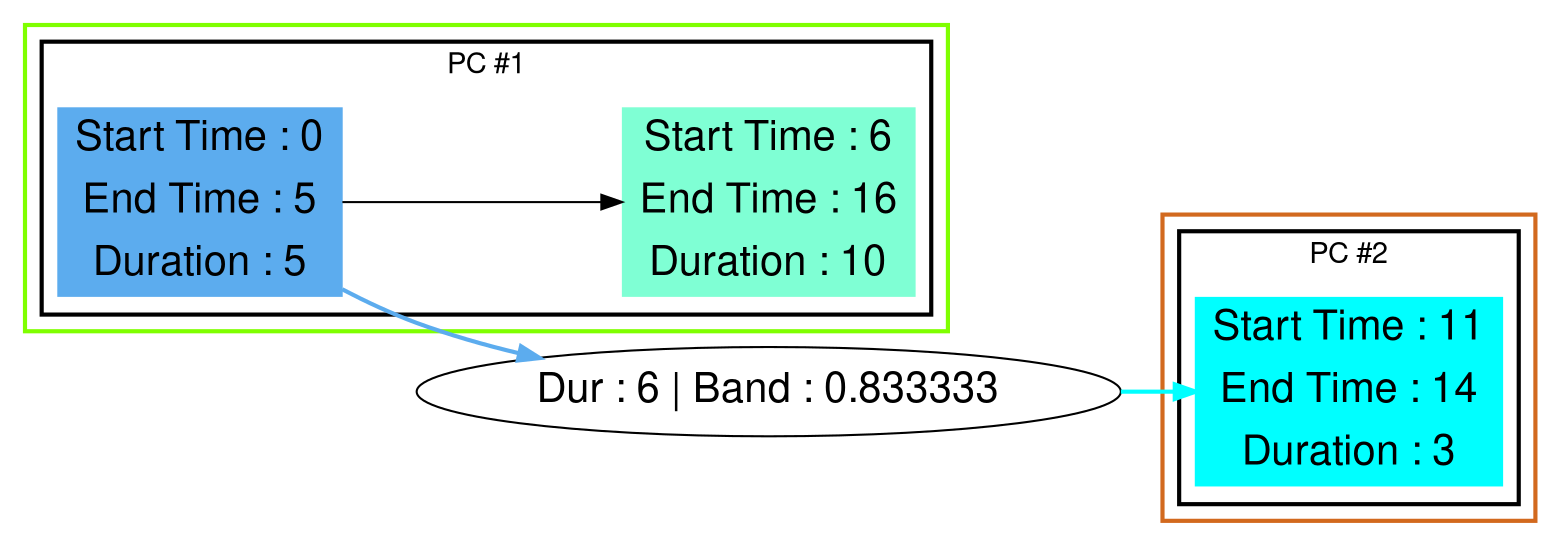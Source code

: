 digraph G {

fontname="Helvetica,Arial,sans-serif"
node [fontname="Helvetica,Arial,sans-serif"]
edge [fontname="Helvetica,Arial,sans-serif"]
graph [rankdir = "LR"];
node [fontsize = "20" shape = "ellipse"];

    subgraph cluster_Mod_0{
        color =chartreuse
        style = bold
        subgraph cluster_0{
           node [style=filled]
           color = black


            "node0" [
               label = "Start Time : 0 | End Time : 5 | Duration : 5"
               shape = "record"
               color = steelblue2
            ]

            "node2" [
               label = "Start Time : 6 | End Time : 16 | Duration : 10"
               shape = "record"
               color = aquamarine
            ]

            node0 -> node2

            label = "PC #1"

        }
    }
    subgraph cluster_Mod_1{
        color =chocolate
        style = bold
        subgraph cluster_1{
           node [style=filled]
           color = black


            "node1" [
               label = "Start Time : 11 | End Time : 14 | Duration : 3"
               shape = "record"
               color = aqua
            ]

            node1

            label = "PC #2"

        }
    }


    "message0" [
       label = "Dur : 6 | Band : 0.833333"
       shape = "ellipse"   ]

    node0 -> message0 [color =steelblue2 style = bold]
    message0 -> node1 [color =aqua style = bold]

}


